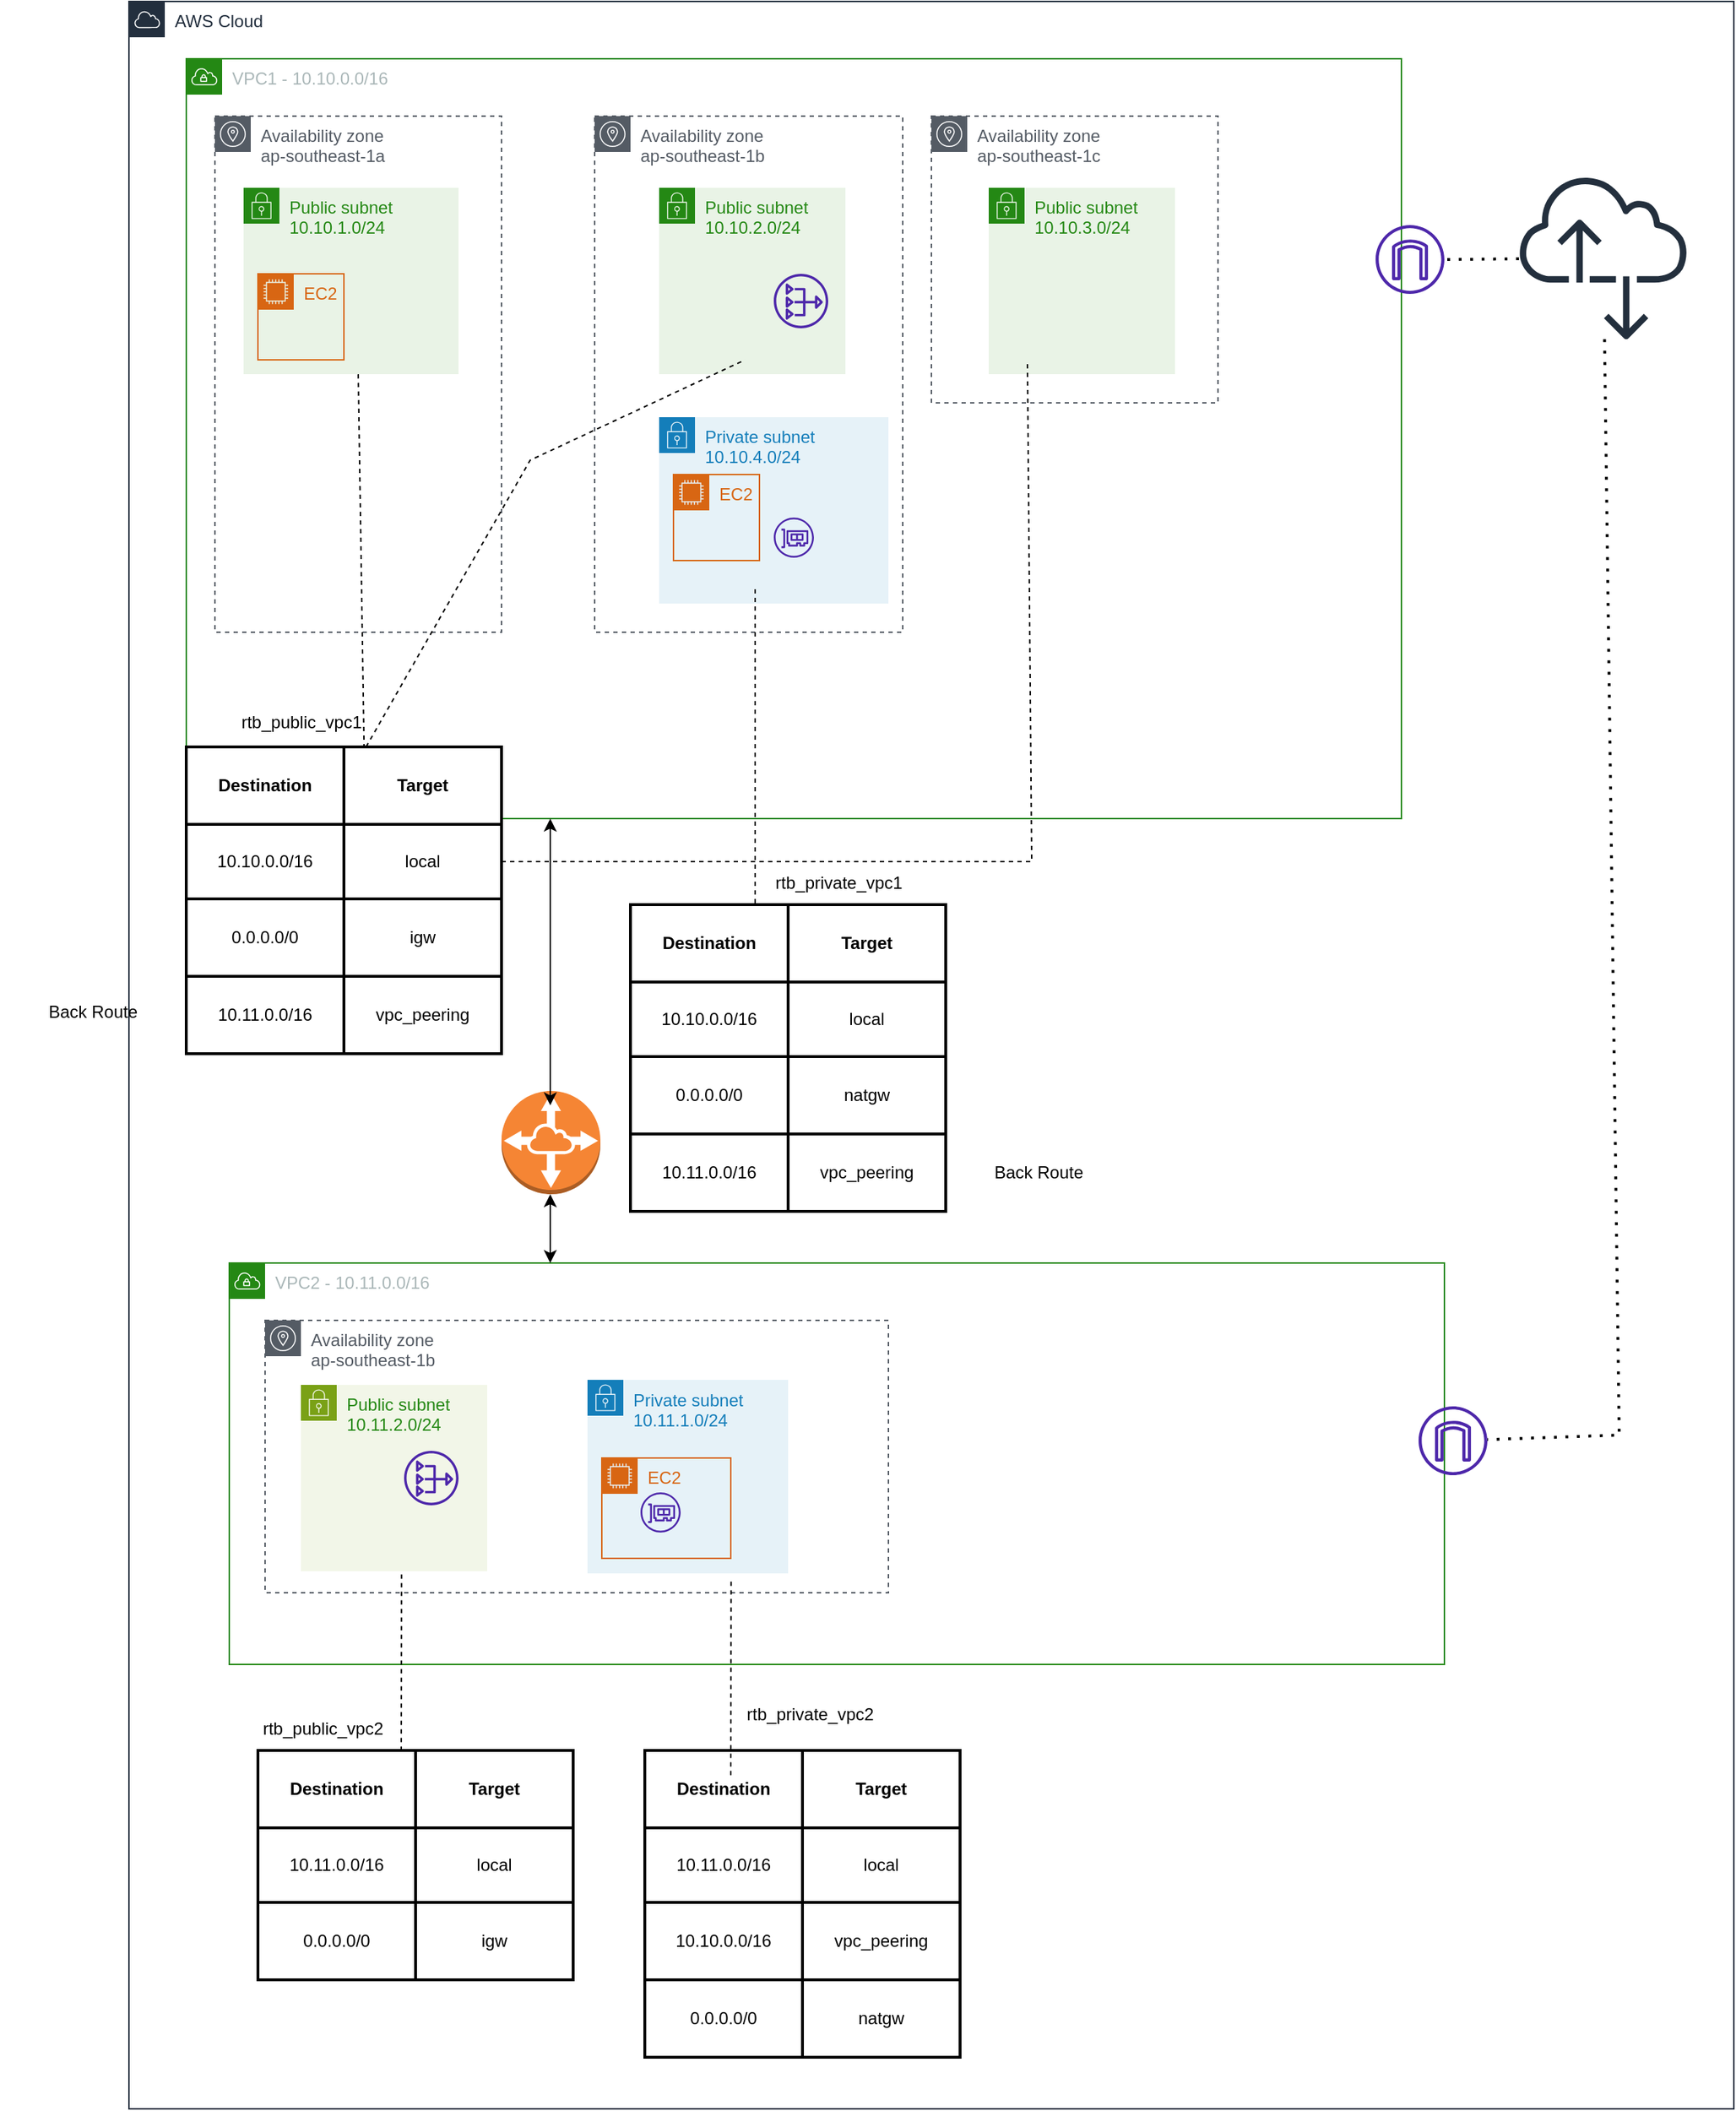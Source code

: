 <mxfile version="22.1.0" type="device">
  <diagram name="Page-1" id="bMbw8qEkQfppF0T7f18Z">
    <mxGraphModel dx="3615" dy="3675" grid="1" gridSize="10" guides="1" tooltips="1" connect="1" arrows="1" fold="1" page="1" pageScale="1" pageWidth="850" pageHeight="1100" math="0" shadow="0">
      <root>
        <mxCell id="0" />
        <mxCell id="1" parent="0" />
        <mxCell id="7KmP2yAa2ebhud8jWFEG-11" value="AWS Cloud" style="points=[[0,0],[0.25,0],[0.5,0],[0.75,0],[1,0],[1,0.25],[1,0.5],[1,0.75],[1,1],[0.75,1],[0.5,1],[0.25,1],[0,1],[0,0.75],[0,0.5],[0,0.25]];outlineConnect=0;gradientColor=none;html=1;whiteSpace=wrap;fontSize=12;fontStyle=0;container=1;pointerEvents=0;collapsible=0;recursiveResize=0;shape=mxgraph.aws4.group;grIcon=mxgraph.aws4.group_aws_cloud;strokeColor=#232F3E;fillColor=none;verticalAlign=top;align=left;spacingLeft=30;fontColor=#232F3E;dashed=0;" parent="1" vertex="1">
          <mxGeometry x="40" y="-1720" width="1120" height="1470" as="geometry" />
        </mxCell>
        <mxCell id="7KmP2yAa2ebhud8jWFEG-12" value="VPC1 - 10.10.0.0/16" style="points=[[0,0],[0.25,0],[0.5,0],[0.75,0],[1,0],[1,0.25],[1,0.5],[1,0.75],[1,1],[0.75,1],[0.5,1],[0.25,1],[0,1],[0,0.75],[0,0.5],[0,0.25]];outlineConnect=0;gradientColor=none;html=1;whiteSpace=wrap;fontSize=12;fontStyle=0;container=1;pointerEvents=0;collapsible=0;recursiveResize=0;shape=mxgraph.aws4.group;grIcon=mxgraph.aws4.group_vpc;strokeColor=#248814;fillColor=none;verticalAlign=top;align=left;spacingLeft=30;fontColor=#AAB7B8;dashed=0;" parent="7KmP2yAa2ebhud8jWFEG-11" vertex="1">
          <mxGeometry x="40" y="40" width="848" height="530" as="geometry" />
        </mxCell>
        <mxCell id="7KmP2yAa2ebhud8jWFEG-17" value="Availability zone&lt;br&gt;ap-southeast-1a" style="sketch=0;outlineConnect=0;gradientColor=none;html=1;whiteSpace=wrap;fontSize=12;fontStyle=0;shape=mxgraph.aws4.group;grIcon=mxgraph.aws4.group_availability_zone;strokeColor=#545B64;fillColor=none;verticalAlign=top;align=left;spacingLeft=30;fontColor=#545B64;dashed=1;" parent="7KmP2yAa2ebhud8jWFEG-12" vertex="1">
          <mxGeometry x="20" y="40" width="200" height="360" as="geometry" />
        </mxCell>
        <mxCell id="7KmP2yAa2ebhud8jWFEG-19" value="Availability zone&lt;br&gt;ap-southeast-1c" style="sketch=0;outlineConnect=0;gradientColor=none;html=1;whiteSpace=wrap;fontSize=12;fontStyle=0;shape=mxgraph.aws4.group;grIcon=mxgraph.aws4.group_availability_zone;strokeColor=#545B64;fillColor=none;verticalAlign=top;align=left;spacingLeft=30;fontColor=#545B64;dashed=1;" parent="7KmP2yAa2ebhud8jWFEG-12" vertex="1">
          <mxGeometry x="520" y="40" width="200" height="200" as="geometry" />
        </mxCell>
        <mxCell id="7KmP2yAa2ebhud8jWFEG-18" value="Availability zone&lt;br&gt;ap-southeast-1b" style="sketch=0;outlineConnect=0;gradientColor=none;html=1;whiteSpace=wrap;fontSize=12;fontStyle=0;shape=mxgraph.aws4.group;grIcon=mxgraph.aws4.group_availability_zone;strokeColor=#545B64;fillColor=none;verticalAlign=top;align=left;spacingLeft=30;fontColor=#545B64;dashed=1;" parent="7KmP2yAa2ebhud8jWFEG-12" vertex="1">
          <mxGeometry x="285" y="40" width="215" height="360" as="geometry" />
        </mxCell>
        <mxCell id="7KmP2yAa2ebhud8jWFEG-20" value="Public subnet&lt;br&gt;10.10.1.0/24" style="points=[[0,0],[0.25,0],[0.5,0],[0.75,0],[1,0],[1,0.25],[1,0.5],[1,0.75],[1,1],[0.75,1],[0.5,1],[0.25,1],[0,1],[0,0.75],[0,0.5],[0,0.25]];outlineConnect=0;gradientColor=none;html=1;whiteSpace=wrap;fontSize=12;fontStyle=0;container=1;pointerEvents=0;collapsible=0;recursiveResize=0;shape=mxgraph.aws4.group;grIcon=mxgraph.aws4.group_security_group;grStroke=0;strokeColor=#248814;fillColor=#E9F3E6;verticalAlign=top;align=left;spacingLeft=30;fontColor=#248814;dashed=0;" parent="7KmP2yAa2ebhud8jWFEG-12" vertex="1">
          <mxGeometry x="40" y="90" width="150" height="130" as="geometry" />
        </mxCell>
        <mxCell id="7KmP2yAa2ebhud8jWFEG-23" value="EC2" style="points=[[0,0],[0.25,0],[0.5,0],[0.75,0],[1,0],[1,0.25],[1,0.5],[1,0.75],[1,1],[0.75,1],[0.5,1],[0.25,1],[0,1],[0,0.75],[0,0.5],[0,0.25]];outlineConnect=0;gradientColor=none;html=1;whiteSpace=wrap;fontSize=12;fontStyle=0;container=1;pointerEvents=0;collapsible=0;recursiveResize=0;shape=mxgraph.aws4.group;grIcon=mxgraph.aws4.group_ec2_instance_contents;strokeColor=#D86613;fillColor=none;verticalAlign=top;align=left;spacingLeft=30;fontColor=#D86613;dashed=0;" parent="7KmP2yAa2ebhud8jWFEG-20" vertex="1">
          <mxGeometry x="10" y="60" width="60" height="60" as="geometry" />
        </mxCell>
        <mxCell id="7KmP2yAa2ebhud8jWFEG-21" value="Public subnet&lt;br&gt;10.10.2.0/24" style="points=[[0,0],[0.25,0],[0.5,0],[0.75,0],[1,0],[1,0.25],[1,0.5],[1,0.75],[1,1],[0.75,1],[0.5,1],[0.25,1],[0,1],[0,0.75],[0,0.5],[0,0.25]];outlineConnect=0;gradientColor=none;html=1;whiteSpace=wrap;fontSize=12;fontStyle=0;container=1;pointerEvents=0;collapsible=0;recursiveResize=0;shape=mxgraph.aws4.group;grIcon=mxgraph.aws4.group_security_group;grStroke=0;strokeColor=#248814;fillColor=#E9F3E6;verticalAlign=top;align=left;spacingLeft=30;fontColor=#248814;dashed=0;" parent="7KmP2yAa2ebhud8jWFEG-12" vertex="1">
          <mxGeometry x="330" y="90" width="130" height="130" as="geometry" />
        </mxCell>
        <mxCell id="7KmP2yAa2ebhud8jWFEG-80" value="" style="endArrow=none;dashed=1;html=1;rounded=0;" parent="7KmP2yAa2ebhud8jWFEG-21" source="7KmP2yAa2ebhud8jWFEG-63" edge="1">
          <mxGeometry width="50" height="50" relative="1" as="geometry">
            <mxPoint x="64" y="381" as="sourcePoint" />
            <mxPoint x="60" y="120" as="targetPoint" />
            <Array as="points">
              <mxPoint x="-90" y="190" />
            </Array>
          </mxGeometry>
        </mxCell>
        <mxCell id="7KmP2yAa2ebhud8jWFEG-22" value="Public subnet&lt;br&gt;10.10.3.0/24" style="points=[[0,0],[0.25,0],[0.5,0],[0.75,0],[1,0],[1,0.25],[1,0.5],[1,0.75],[1,1],[0.75,1],[0.5,1],[0.25,1],[0,1],[0,0.75],[0,0.5],[0,0.25]];outlineConnect=0;gradientColor=none;html=1;whiteSpace=wrap;fontSize=12;fontStyle=0;container=1;pointerEvents=0;collapsible=0;recursiveResize=0;shape=mxgraph.aws4.group;grIcon=mxgraph.aws4.group_security_group;grStroke=0;strokeColor=#248814;fillColor=#E9F3E6;verticalAlign=top;align=left;spacingLeft=30;fontColor=#248814;dashed=0;" parent="7KmP2yAa2ebhud8jWFEG-12" vertex="1">
          <mxGeometry x="560" y="90" width="130" height="130" as="geometry" />
        </mxCell>
        <mxCell id="7KmP2yAa2ebhud8jWFEG-24" value="" style="sketch=0;outlineConnect=0;fontColor=#232F3E;gradientColor=none;fillColor=#4D27AA;strokeColor=none;dashed=0;verticalLabelPosition=bottom;verticalAlign=top;align=center;html=1;fontSize=12;fontStyle=0;aspect=fixed;pointerEvents=1;shape=mxgraph.aws4.internet_gateway;" parent="7KmP2yAa2ebhud8jWFEG-12" vertex="1">
          <mxGeometry x="830" y="116" width="48" height="48" as="geometry" />
        </mxCell>
        <mxCell id="7KmP2yAa2ebhud8jWFEG-79" value="" style="endArrow=none;dashed=1;html=1;rounded=0;exitX=0.564;exitY=0.019;exitDx=0;exitDy=0;exitPerimeter=0;" parent="7KmP2yAa2ebhud8jWFEG-12" source="7KmP2yAa2ebhud8jWFEG-63" edge="1">
          <mxGeometry width="50" height="50" relative="1" as="geometry">
            <mxPoint x="70" y="270" as="sourcePoint" />
            <mxPoint x="120" y="220" as="targetPoint" />
          </mxGeometry>
        </mxCell>
        <mxCell id="7KmP2yAa2ebhud8jWFEG-82" value="" style="endArrow=none;dashed=1;html=1;rounded=0;exitX=1;exitY=0.5;exitDx=0;exitDy=0;" parent="7KmP2yAa2ebhud8jWFEG-12" source="7KmP2yAa2ebhud8jWFEG-66" edge="1">
          <mxGeometry width="50" height="50" relative="1" as="geometry">
            <mxPoint x="420" y="520" as="sourcePoint" />
            <mxPoint x="587" y="210" as="targetPoint" />
            <Array as="points">
              <mxPoint x="590" y="560" />
            </Array>
          </mxGeometry>
        </mxCell>
        <mxCell id="H4JXcXMGbpiKDnDhRID7-1" value="Private subnet&lt;br&gt;10.10.4.0/24" style="points=[[0,0],[0.25,0],[0.5,0],[0.75,0],[1,0],[1,0.25],[1,0.5],[1,0.75],[1,1],[0.75,1],[0.5,1],[0.25,1],[0,1],[0,0.75],[0,0.5],[0,0.25]];outlineConnect=0;gradientColor=none;html=1;whiteSpace=wrap;fontSize=12;fontStyle=0;container=1;pointerEvents=0;collapsible=0;recursiveResize=0;shape=mxgraph.aws4.group;grIcon=mxgraph.aws4.group_security_group;grStroke=0;strokeColor=#147EBA;fillColor=#E6F2F8;verticalAlign=top;align=left;spacingLeft=30;fontColor=#147EBA;dashed=0;" parent="7KmP2yAa2ebhud8jWFEG-12" vertex="1">
          <mxGeometry x="330" y="250" width="160" height="130" as="geometry" />
        </mxCell>
        <mxCell id="H4JXcXMGbpiKDnDhRID7-2" value="EC2" style="points=[[0,0],[0.25,0],[0.5,0],[0.75,0],[1,0],[1,0.25],[1,0.5],[1,0.75],[1,1],[0.75,1],[0.5,1],[0.25,1],[0,1],[0,0.75],[0,0.5],[0,0.25]];outlineConnect=0;gradientColor=none;html=1;whiteSpace=wrap;fontSize=12;fontStyle=0;container=1;pointerEvents=0;collapsible=0;recursiveResize=0;shape=mxgraph.aws4.group;grIcon=mxgraph.aws4.group_ec2_instance_contents;strokeColor=#D86613;fillColor=none;verticalAlign=top;align=left;spacingLeft=30;fontColor=#D86613;dashed=0;" parent="H4JXcXMGbpiKDnDhRID7-1" vertex="1">
          <mxGeometry x="10" y="40" width="60" height="60" as="geometry" />
        </mxCell>
        <mxCell id="H4JXcXMGbpiKDnDhRID7-14" value="" style="endArrow=none;dashed=1;html=1;rounded=0;exitX=0.564;exitY=0.019;exitDx=0;exitDy=0;exitPerimeter=0;" parent="7KmP2yAa2ebhud8jWFEG-12" edge="1">
          <mxGeometry width="50" height="50" relative="1" as="geometry">
            <mxPoint x="397" y="601" as="sourcePoint" />
            <mxPoint x="397" y="370" as="targetPoint" />
          </mxGeometry>
        </mxCell>
        <mxCell id="H4JXcXMGbpiKDnDhRID7-15" value="" style="sketch=0;outlineConnect=0;fontColor=#232F3E;gradientColor=none;fillColor=#4D27AA;strokeColor=none;dashed=0;verticalLabelPosition=bottom;verticalAlign=top;align=center;html=1;fontSize=12;fontStyle=0;aspect=fixed;pointerEvents=1;shape=mxgraph.aws4.nat_gateway;" parent="7KmP2yAa2ebhud8jWFEG-12" vertex="1">
          <mxGeometry x="410" y="150" width="38" height="38" as="geometry" />
        </mxCell>
        <mxCell id="H4JXcXMGbpiKDnDhRID7-16" value="" style="sketch=0;outlineConnect=0;fontColor=#232F3E;gradientColor=none;fillColor=#4D27AA;strokeColor=none;dashed=0;verticalLabelPosition=bottom;verticalAlign=top;align=center;html=1;fontSize=12;fontStyle=0;aspect=fixed;pointerEvents=1;shape=mxgraph.aws4.elastic_network_interface;" parent="7KmP2yAa2ebhud8jWFEG-12" vertex="1">
          <mxGeometry x="410" y="320" width="28" height="28" as="geometry" />
        </mxCell>
        <mxCell id="7KmP2yAa2ebhud8jWFEG-62" value="" style="shape=table;html=1;whiteSpace=wrap;startSize=0;container=1;collapsible=0;childLayout=tableLayout;strokeWidth=2;" parent="7KmP2yAa2ebhud8jWFEG-11" vertex="1">
          <mxGeometry x="40" y="520" width="220" height="214" as="geometry" />
        </mxCell>
        <mxCell id="7KmP2yAa2ebhud8jWFEG-63" value="" style="shape=tableRow;horizontal=0;startSize=0;swimlaneHead=0;swimlaneBody=0;top=0;left=0;bottom=0;right=0;collapsible=0;dropTarget=0;fillColor=none;points=[[0,0.5],[1,0.5]];portConstraint=eastwest;" parent="7KmP2yAa2ebhud8jWFEG-62" vertex="1">
          <mxGeometry width="220" height="54" as="geometry" />
        </mxCell>
        <mxCell id="7KmP2yAa2ebhud8jWFEG-64" value="Destination" style="shape=partialRectangle;html=1;whiteSpace=wrap;connectable=0;fillColor=none;top=0;left=0;bottom=0;right=0;overflow=hidden;fontStyle=1" parent="7KmP2yAa2ebhud8jWFEG-63" vertex="1">
          <mxGeometry width="110" height="54" as="geometry">
            <mxRectangle width="110" height="54" as="alternateBounds" />
          </mxGeometry>
        </mxCell>
        <mxCell id="7KmP2yAa2ebhud8jWFEG-65" value="Target" style="shape=partialRectangle;html=1;whiteSpace=wrap;connectable=0;fillColor=none;top=0;left=0;bottom=0;right=0;overflow=hidden;fontStyle=1" parent="7KmP2yAa2ebhud8jWFEG-63" vertex="1">
          <mxGeometry x="110" width="110" height="54" as="geometry">
            <mxRectangle width="110" height="54" as="alternateBounds" />
          </mxGeometry>
        </mxCell>
        <mxCell id="7KmP2yAa2ebhud8jWFEG-66" value="" style="shape=tableRow;horizontal=0;startSize=0;swimlaneHead=0;swimlaneBody=0;top=0;left=0;bottom=0;right=0;collapsible=0;dropTarget=0;fillColor=none;points=[[0,0.5],[1,0.5]];portConstraint=eastwest;" parent="7KmP2yAa2ebhud8jWFEG-62" vertex="1">
          <mxGeometry y="54" width="220" height="52" as="geometry" />
        </mxCell>
        <mxCell id="7KmP2yAa2ebhud8jWFEG-67" value="10.10.0.0/16" style="shape=partialRectangle;html=1;whiteSpace=wrap;connectable=0;fillColor=none;top=0;left=0;bottom=0;right=0;overflow=hidden;" parent="7KmP2yAa2ebhud8jWFEG-66" vertex="1">
          <mxGeometry width="110" height="52" as="geometry">
            <mxRectangle width="110" height="52" as="alternateBounds" />
          </mxGeometry>
        </mxCell>
        <mxCell id="7KmP2yAa2ebhud8jWFEG-68" value="local" style="shape=partialRectangle;html=1;whiteSpace=wrap;connectable=0;fillColor=none;top=0;left=0;bottom=0;right=0;overflow=hidden;" parent="7KmP2yAa2ebhud8jWFEG-66" vertex="1">
          <mxGeometry x="110" width="110" height="52" as="geometry">
            <mxRectangle width="110" height="52" as="alternateBounds" />
          </mxGeometry>
        </mxCell>
        <mxCell id="7KmP2yAa2ebhud8jWFEG-69" value="" style="shape=tableRow;horizontal=0;startSize=0;swimlaneHead=0;swimlaneBody=0;top=0;left=0;bottom=0;right=0;collapsible=0;dropTarget=0;fillColor=none;points=[[0,0.5],[1,0.5]];portConstraint=eastwest;" parent="7KmP2yAa2ebhud8jWFEG-62" vertex="1">
          <mxGeometry y="106" width="220" height="54" as="geometry" />
        </mxCell>
        <mxCell id="7KmP2yAa2ebhud8jWFEG-70" value="0.0.0.0/0" style="shape=partialRectangle;html=1;whiteSpace=wrap;connectable=0;fillColor=none;top=0;left=0;bottom=0;right=0;overflow=hidden;" parent="7KmP2yAa2ebhud8jWFEG-69" vertex="1">
          <mxGeometry width="110" height="54" as="geometry">
            <mxRectangle width="110" height="54" as="alternateBounds" />
          </mxGeometry>
        </mxCell>
        <mxCell id="7KmP2yAa2ebhud8jWFEG-71" value="igw" style="shape=partialRectangle;html=1;whiteSpace=wrap;connectable=0;fillColor=none;top=0;left=0;bottom=0;right=0;overflow=hidden;" parent="7KmP2yAa2ebhud8jWFEG-69" vertex="1">
          <mxGeometry x="110" width="110" height="54" as="geometry">
            <mxRectangle width="110" height="54" as="alternateBounds" />
          </mxGeometry>
        </mxCell>
        <mxCell id="LtCZgvEexDDgWIcDsuPX-35" style="shape=tableRow;horizontal=0;startSize=0;swimlaneHead=0;swimlaneBody=0;top=0;left=0;bottom=0;right=0;collapsible=0;dropTarget=0;fillColor=none;points=[[0,0.5],[1,0.5]];portConstraint=eastwest;" vertex="1" parent="7KmP2yAa2ebhud8jWFEG-62">
          <mxGeometry y="160" width="220" height="54" as="geometry" />
        </mxCell>
        <mxCell id="LtCZgvEexDDgWIcDsuPX-36" value="10.11.0.0/16" style="shape=partialRectangle;html=1;whiteSpace=wrap;connectable=0;fillColor=none;top=0;left=0;bottom=0;right=0;overflow=hidden;" vertex="1" parent="LtCZgvEexDDgWIcDsuPX-35">
          <mxGeometry width="110" height="54" as="geometry">
            <mxRectangle width="110" height="54" as="alternateBounds" />
          </mxGeometry>
        </mxCell>
        <mxCell id="LtCZgvEexDDgWIcDsuPX-37" value="vpc_peering" style="shape=partialRectangle;html=1;whiteSpace=wrap;connectable=0;fillColor=none;top=0;left=0;bottom=0;right=0;overflow=hidden;" vertex="1" parent="LtCZgvEexDDgWIcDsuPX-35">
          <mxGeometry x="110" width="110" height="54" as="geometry">
            <mxRectangle width="110" height="54" as="alternateBounds" />
          </mxGeometry>
        </mxCell>
        <mxCell id="H4JXcXMGbpiKDnDhRID7-18" value="" style="endArrow=none;dashed=1;html=1;dashPattern=1 3;strokeWidth=2;rounded=0;" parent="7KmP2yAa2ebhud8jWFEG-11" target="H4JXcXMGbpiKDnDhRID7-17" edge="1">
          <mxGeometry width="50" height="50" relative="1" as="geometry">
            <mxPoint x="920" y="180" as="sourcePoint" />
            <mxPoint x="970" y="130" as="targetPoint" />
          </mxGeometry>
        </mxCell>
        <mxCell id="H4JXcXMGbpiKDnDhRID7-36" value="VPC2 - 10.11.0.0/16" style="points=[[0,0],[0.25,0],[0.5,0],[0.75,0],[1,0],[1,0.25],[1,0.5],[1,0.75],[1,1],[0.75,1],[0.5,1],[0.25,1],[0,1],[0,0.75],[0,0.5],[0,0.25]];outlineConnect=0;gradientColor=none;html=1;whiteSpace=wrap;fontSize=12;fontStyle=0;container=1;pointerEvents=0;collapsible=0;recursiveResize=0;shape=mxgraph.aws4.group;grIcon=mxgraph.aws4.group_vpc;strokeColor=#248814;fillColor=none;verticalAlign=top;align=left;spacingLeft=30;fontColor=#AAB7B8;dashed=0;" parent="7KmP2yAa2ebhud8jWFEG-11" vertex="1">
          <mxGeometry x="70" y="880" width="848" height="280" as="geometry" />
        </mxCell>
        <mxCell id="H4JXcXMGbpiKDnDhRID7-37" value="Availability zone&lt;br style=&quot;border-color: var(--border-color);&quot;&gt;ap-southeast-1b" style="sketch=0;outlineConnect=0;gradientColor=none;html=1;whiteSpace=wrap;fontSize=12;fontStyle=0;shape=mxgraph.aws4.group;grIcon=mxgraph.aws4.group_availability_zone;strokeColor=#545B64;fillColor=none;verticalAlign=top;align=left;spacingLeft=30;fontColor=#545B64;dashed=1;" parent="H4JXcXMGbpiKDnDhRID7-36" vertex="1">
          <mxGeometry x="25" y="40" width="435" height="190" as="geometry" />
        </mxCell>
        <mxCell id="H4JXcXMGbpiKDnDhRID7-38" value="Private subnet&lt;br&gt;10.11.1.0/24" style="points=[[0,0],[0.25,0],[0.5,0],[0.75,0],[1,0],[1,0.25],[1,0.5],[1,0.75],[1,1],[0.75,1],[0.5,1],[0.25,1],[0,1],[0,0.75],[0,0.5],[0,0.25]];outlineConnect=0;gradientColor=none;html=1;whiteSpace=wrap;fontSize=12;fontStyle=0;container=1;pointerEvents=0;collapsible=0;recursiveResize=0;shape=mxgraph.aws4.group;grIcon=mxgraph.aws4.group_security_group;grStroke=0;strokeColor=#147EBA;fillColor=#E6F2F8;verticalAlign=top;align=left;spacingLeft=30;fontColor=#147EBA;dashed=0;" parent="H4JXcXMGbpiKDnDhRID7-36" vertex="1">
          <mxGeometry x="250" y="81.5" width="140" height="135" as="geometry" />
        </mxCell>
        <mxCell id="H4JXcXMGbpiKDnDhRID7-39" value="EC2" style="points=[[0,0],[0.25,0],[0.5,0],[0.75,0],[1,0],[1,0.25],[1,0.5],[1,0.75],[1,1],[0.75,1],[0.5,1],[0.25,1],[0,1],[0,0.75],[0,0.5],[0,0.25]];outlineConnect=0;gradientColor=none;html=1;whiteSpace=wrap;fontSize=12;fontStyle=0;container=1;pointerEvents=0;collapsible=0;recursiveResize=0;shape=mxgraph.aws4.group;grIcon=mxgraph.aws4.group_ec2_instance_contents;strokeColor=#D86613;fillColor=none;verticalAlign=top;align=left;spacingLeft=30;fontColor=#D86613;dashed=0;" parent="H4JXcXMGbpiKDnDhRID7-38" vertex="1">
          <mxGeometry x="10" y="54.5" width="90" height="70" as="geometry" />
        </mxCell>
        <mxCell id="LtCZgvEexDDgWIcDsuPX-34" value="" style="endArrow=none;dashed=1;html=1;rounded=0;exitX=0.408;exitY=-0.051;exitDx=0;exitDy=0;exitPerimeter=0;" edge="1" parent="H4JXcXMGbpiKDnDhRID7-36">
          <mxGeometry width="50" height="50" relative="1" as="geometry">
            <mxPoint x="120.0" y="352.246" as="sourcePoint" />
            <mxPoint x="120.24" y="215" as="targetPoint" />
          </mxGeometry>
        </mxCell>
        <mxCell id="LtCZgvEexDDgWIcDsuPX-43" value="Public subnet&lt;br&gt;10.11.2.0/24" style="points=[[0,0],[0.25,0],[0.5,0],[0.75,0],[1,0],[1,0.25],[1,0.5],[1,0.75],[1,1],[0.75,1],[0.5,1],[0.25,1],[0,1],[0,0.75],[0,0.5],[0,0.25]];outlineConnect=0;gradientColor=none;html=1;whiteSpace=wrap;fontSize=12;fontStyle=0;container=1;pointerEvents=0;collapsible=0;recursiveResize=0;shape=mxgraph.aws4.group;grIcon=mxgraph.aws4.group_security_group;grStroke=0;strokeColor=#7AA116;fillColor=#F2F6E8;verticalAlign=top;align=left;spacingLeft=30;fontColor=#248814;dashed=0;" vertex="1" parent="H4JXcXMGbpiKDnDhRID7-36">
          <mxGeometry x="50" y="85" width="130" height="130" as="geometry" />
        </mxCell>
        <mxCell id="LtCZgvEexDDgWIcDsuPX-45" value="" style="sketch=0;outlineConnect=0;fontColor=#232F3E;gradientColor=none;fillColor=#4D27AA;strokeColor=none;dashed=0;verticalLabelPosition=bottom;verticalAlign=top;align=center;html=1;fontSize=12;fontStyle=0;aspect=fixed;pointerEvents=1;shape=mxgraph.aws4.nat_gateway;" vertex="1" parent="LtCZgvEexDDgWIcDsuPX-43">
          <mxGeometry x="72" y="46" width="38" height="38" as="geometry" />
        </mxCell>
        <mxCell id="LtCZgvEexDDgWIcDsuPX-44" value="" style="sketch=0;outlineConnect=0;fontColor=#232F3E;gradientColor=none;fillColor=#4D27AA;strokeColor=none;dashed=0;verticalLabelPosition=bottom;verticalAlign=top;align=center;html=1;fontSize=12;fontStyle=0;aspect=fixed;pointerEvents=1;shape=mxgraph.aws4.elastic_network_interface;" vertex="1" parent="H4JXcXMGbpiKDnDhRID7-36">
          <mxGeometry x="287" y="160" width="28" height="28" as="geometry" />
        </mxCell>
        <mxCell id="LtCZgvEexDDgWIcDsuPX-65" value="" style="sketch=0;outlineConnect=0;fontColor=#232F3E;gradientColor=none;fillColor=#4D27AA;strokeColor=none;dashed=0;verticalLabelPosition=bottom;verticalAlign=top;align=center;html=1;fontSize=12;fontStyle=0;aspect=fixed;pointerEvents=1;shape=mxgraph.aws4.internet_gateway;" vertex="1" parent="H4JXcXMGbpiKDnDhRID7-36">
          <mxGeometry x="830" y="100" width="48" height="48" as="geometry" />
        </mxCell>
        <mxCell id="LtCZgvEexDDgWIcDsuPX-1" value="" style="outlineConnect=0;dashed=0;verticalLabelPosition=bottom;verticalAlign=top;align=center;html=1;shape=mxgraph.aws3.vpc_peering;fillColor=#F58534;gradientColor=none;" vertex="1" parent="7KmP2yAa2ebhud8jWFEG-11">
          <mxGeometry x="260" y="760" width="69" height="72" as="geometry" />
        </mxCell>
        <mxCell id="LtCZgvEexDDgWIcDsuPX-4" value="" style="endArrow=classic;startArrow=classic;html=1;rounded=0;exitX=0.58;exitY=0.139;exitDx=0;exitDy=0;exitPerimeter=0;" edge="1" parent="7KmP2yAa2ebhud8jWFEG-11">
          <mxGeometry width="50" height="50" relative="1" as="geometry">
            <mxPoint x="294.02" y="770.008" as="sourcePoint" />
            <mxPoint x="294" y="570" as="targetPoint" />
          </mxGeometry>
        </mxCell>
        <mxCell id="LtCZgvEexDDgWIcDsuPX-7" value="rtb_private_vpc1" style="text;html=1;align=center;verticalAlign=middle;resizable=0;points=[];autosize=1;strokeColor=none;fillColor=none;" vertex="1" parent="7KmP2yAa2ebhud8jWFEG-11">
          <mxGeometry x="440" y="600" width="110" height="30" as="geometry" />
        </mxCell>
        <mxCell id="LtCZgvEexDDgWIcDsuPX-18" value="rtb_private_vpc2" style="text;html=1;align=center;verticalAlign=middle;resizable=0;points=[];autosize=1;strokeColor=none;fillColor=none;" vertex="1" parent="7KmP2yAa2ebhud8jWFEG-11">
          <mxGeometry x="420" y="1180" width="110" height="30" as="geometry" />
        </mxCell>
        <mxCell id="H4JXcXMGbpiKDnDhRID7-17" value="" style="sketch=0;outlineConnect=0;fontColor=#232F3E;gradientColor=none;fillColor=#232F3D;strokeColor=none;dashed=0;verticalLabelPosition=bottom;verticalAlign=top;align=center;html=1;fontSize=12;fontStyle=0;aspect=fixed;pointerEvents=1;shape=mxgraph.aws4.internet_alt2;" parent="7KmP2yAa2ebhud8jWFEG-11" vertex="1">
          <mxGeometry x="970" y="120" width="118" height="118" as="geometry" />
        </mxCell>
        <mxCell id="LtCZgvEexDDgWIcDsuPX-41" value="Back Route" style="text;html=1;strokeColor=none;fillColor=none;align=center;verticalAlign=middle;whiteSpace=wrap;rounded=0;" vertex="1" parent="7KmP2yAa2ebhud8jWFEG-11">
          <mxGeometry x="570" y="802" width="130" height="30" as="geometry" />
        </mxCell>
        <mxCell id="LtCZgvEexDDgWIcDsuPX-49" value="" style="shape=table;html=1;whiteSpace=wrap;startSize=0;container=1;collapsible=0;childLayout=tableLayout;strokeWidth=2;" vertex="1" parent="7KmP2yAa2ebhud8jWFEG-11">
          <mxGeometry x="90" y="1220" width="220" height="160" as="geometry" />
        </mxCell>
        <mxCell id="LtCZgvEexDDgWIcDsuPX-50" value="" style="shape=tableRow;horizontal=0;startSize=0;swimlaneHead=0;swimlaneBody=0;top=0;left=0;bottom=0;right=0;collapsible=0;dropTarget=0;fillColor=none;points=[[0,0.5],[1,0.5]];portConstraint=eastwest;" vertex="1" parent="LtCZgvEexDDgWIcDsuPX-49">
          <mxGeometry width="220" height="54" as="geometry" />
        </mxCell>
        <mxCell id="LtCZgvEexDDgWIcDsuPX-51" value="Destination" style="shape=partialRectangle;html=1;whiteSpace=wrap;connectable=0;fillColor=none;top=0;left=0;bottom=0;right=0;overflow=hidden;fontStyle=1" vertex="1" parent="LtCZgvEexDDgWIcDsuPX-50">
          <mxGeometry width="110" height="54" as="geometry">
            <mxRectangle width="110" height="54" as="alternateBounds" />
          </mxGeometry>
        </mxCell>
        <mxCell id="LtCZgvEexDDgWIcDsuPX-52" value="Target" style="shape=partialRectangle;html=1;whiteSpace=wrap;connectable=0;fillColor=none;top=0;left=0;bottom=0;right=0;overflow=hidden;fontStyle=1" vertex="1" parent="LtCZgvEexDDgWIcDsuPX-50">
          <mxGeometry x="110" width="110" height="54" as="geometry">
            <mxRectangle width="110" height="54" as="alternateBounds" />
          </mxGeometry>
        </mxCell>
        <mxCell id="LtCZgvEexDDgWIcDsuPX-53" value="" style="shape=tableRow;horizontal=0;startSize=0;swimlaneHead=0;swimlaneBody=0;top=0;left=0;bottom=0;right=0;collapsible=0;dropTarget=0;fillColor=none;points=[[0,0.5],[1,0.5]];portConstraint=eastwest;" vertex="1" parent="LtCZgvEexDDgWIcDsuPX-49">
          <mxGeometry y="54" width="220" height="52" as="geometry" />
        </mxCell>
        <mxCell id="LtCZgvEexDDgWIcDsuPX-54" value="10.11.0.0/16" style="shape=partialRectangle;html=1;whiteSpace=wrap;connectable=0;fillColor=none;top=0;left=0;bottom=0;right=0;overflow=hidden;" vertex="1" parent="LtCZgvEexDDgWIcDsuPX-53">
          <mxGeometry width="110" height="52" as="geometry">
            <mxRectangle width="110" height="52" as="alternateBounds" />
          </mxGeometry>
        </mxCell>
        <mxCell id="LtCZgvEexDDgWIcDsuPX-55" value="local" style="shape=partialRectangle;html=1;whiteSpace=wrap;connectable=0;fillColor=none;top=0;left=0;bottom=0;right=0;overflow=hidden;" vertex="1" parent="LtCZgvEexDDgWIcDsuPX-53">
          <mxGeometry x="110" width="110" height="52" as="geometry">
            <mxRectangle width="110" height="52" as="alternateBounds" />
          </mxGeometry>
        </mxCell>
        <mxCell id="LtCZgvEexDDgWIcDsuPX-56" value="" style="shape=tableRow;horizontal=0;startSize=0;swimlaneHead=0;swimlaneBody=0;top=0;left=0;bottom=0;right=0;collapsible=0;dropTarget=0;fillColor=none;points=[[0,0.5],[1,0.5]];portConstraint=eastwest;" vertex="1" parent="LtCZgvEexDDgWIcDsuPX-49">
          <mxGeometry y="106" width="220" height="54" as="geometry" />
        </mxCell>
        <mxCell id="LtCZgvEexDDgWIcDsuPX-57" value="0.0.0.0/0" style="shape=partialRectangle;html=1;whiteSpace=wrap;connectable=0;fillColor=none;top=0;left=0;bottom=0;right=0;overflow=hidden;" vertex="1" parent="LtCZgvEexDDgWIcDsuPX-56">
          <mxGeometry width="110" height="54" as="geometry">
            <mxRectangle width="110" height="54" as="alternateBounds" />
          </mxGeometry>
        </mxCell>
        <mxCell id="LtCZgvEexDDgWIcDsuPX-58" value="igw" style="shape=partialRectangle;html=1;whiteSpace=wrap;connectable=0;fillColor=none;top=0;left=0;bottom=0;right=0;overflow=hidden;" vertex="1" parent="LtCZgvEexDDgWIcDsuPX-56">
          <mxGeometry x="110" width="110" height="54" as="geometry">
            <mxRectangle width="110" height="54" as="alternateBounds" />
          </mxGeometry>
        </mxCell>
        <mxCell id="LtCZgvEexDDgWIcDsuPX-64" value="rtb_public_vpc2" style="text;html=1;align=center;verticalAlign=middle;resizable=0;points=[];autosize=1;strokeColor=none;fillColor=none;" vertex="1" parent="7KmP2yAa2ebhud8jWFEG-11">
          <mxGeometry x="80" y="1190" width="110" height="30" as="geometry" />
        </mxCell>
        <mxCell id="LtCZgvEexDDgWIcDsuPX-5" value="" style="endArrow=classic;startArrow=classic;html=1;rounded=0;" edge="1" parent="7KmP2yAa2ebhud8jWFEG-11">
          <mxGeometry width="50" height="50" relative="1" as="geometry">
            <mxPoint x="294" y="880" as="sourcePoint" />
            <mxPoint x="294" y="832" as="targetPoint" />
          </mxGeometry>
        </mxCell>
        <mxCell id="LtCZgvEexDDgWIcDsuPX-66" value="" style="endArrow=none;dashed=1;html=1;dashPattern=1 3;strokeWidth=2;rounded=0;" edge="1" parent="7KmP2yAa2ebhud8jWFEG-11" source="H4JXcXMGbpiKDnDhRID7-17" target="LtCZgvEexDDgWIcDsuPX-65">
          <mxGeometry width="50" height="50" relative="1" as="geometry">
            <mxPoint x="1088" y="629.999" as="sourcePoint" />
            <mxPoint x="951.276" y="799.374" as="targetPoint" />
            <Array as="points">
              <mxPoint x="1040" y="1000" />
            </Array>
          </mxGeometry>
        </mxCell>
        <mxCell id="H4JXcXMGbpiKDnDhRID7-3" value="" style="shape=table;html=1;whiteSpace=wrap;startSize=0;container=1;collapsible=0;childLayout=tableLayout;strokeWidth=2;" parent="1" vertex="1">
          <mxGeometry x="390" y="-1090" width="220" height="214" as="geometry" />
        </mxCell>
        <mxCell id="H4JXcXMGbpiKDnDhRID7-4" value="" style="shape=tableRow;horizontal=0;startSize=0;swimlaneHead=0;swimlaneBody=0;top=0;left=0;bottom=0;right=0;collapsible=0;dropTarget=0;fillColor=none;points=[[0,0.5],[1,0.5]];portConstraint=eastwest;" parent="H4JXcXMGbpiKDnDhRID7-3" vertex="1">
          <mxGeometry width="220" height="54" as="geometry" />
        </mxCell>
        <mxCell id="H4JXcXMGbpiKDnDhRID7-5" value="Destination" style="shape=partialRectangle;html=1;whiteSpace=wrap;connectable=0;fillColor=none;top=0;left=0;bottom=0;right=0;overflow=hidden;fontStyle=1" parent="H4JXcXMGbpiKDnDhRID7-4" vertex="1">
          <mxGeometry width="110" height="54" as="geometry">
            <mxRectangle width="110" height="54" as="alternateBounds" />
          </mxGeometry>
        </mxCell>
        <mxCell id="H4JXcXMGbpiKDnDhRID7-6" value="Target" style="shape=partialRectangle;html=1;whiteSpace=wrap;connectable=0;fillColor=none;top=0;left=0;bottom=0;right=0;overflow=hidden;fontStyle=1" parent="H4JXcXMGbpiKDnDhRID7-4" vertex="1">
          <mxGeometry x="110" width="110" height="54" as="geometry">
            <mxRectangle width="110" height="54" as="alternateBounds" />
          </mxGeometry>
        </mxCell>
        <mxCell id="H4JXcXMGbpiKDnDhRID7-7" value="" style="shape=tableRow;horizontal=0;startSize=0;swimlaneHead=0;swimlaneBody=0;top=0;left=0;bottom=0;right=0;collapsible=0;dropTarget=0;fillColor=none;points=[[0,0.5],[1,0.5]];portConstraint=eastwest;" parent="H4JXcXMGbpiKDnDhRID7-3" vertex="1">
          <mxGeometry y="54" width="220" height="52" as="geometry" />
        </mxCell>
        <mxCell id="H4JXcXMGbpiKDnDhRID7-8" value="10.10.0.0/16" style="shape=partialRectangle;html=1;whiteSpace=wrap;connectable=0;fillColor=none;top=0;left=0;bottom=0;right=0;overflow=hidden;" parent="H4JXcXMGbpiKDnDhRID7-7" vertex="1">
          <mxGeometry width="110" height="52" as="geometry">
            <mxRectangle width="110" height="52" as="alternateBounds" />
          </mxGeometry>
        </mxCell>
        <mxCell id="H4JXcXMGbpiKDnDhRID7-9" value="local" style="shape=partialRectangle;html=1;whiteSpace=wrap;connectable=0;fillColor=none;top=0;left=0;bottom=0;right=0;overflow=hidden;" parent="H4JXcXMGbpiKDnDhRID7-7" vertex="1">
          <mxGeometry x="110" width="110" height="52" as="geometry">
            <mxRectangle width="110" height="52" as="alternateBounds" />
          </mxGeometry>
        </mxCell>
        <mxCell id="H4JXcXMGbpiKDnDhRID7-10" value="" style="shape=tableRow;horizontal=0;startSize=0;swimlaneHead=0;swimlaneBody=0;top=0;left=0;bottom=0;right=0;collapsible=0;dropTarget=0;fillColor=none;points=[[0,0.5],[1,0.5]];portConstraint=eastwest;" parent="H4JXcXMGbpiKDnDhRID7-3" vertex="1">
          <mxGeometry y="106" width="220" height="54" as="geometry" />
        </mxCell>
        <mxCell id="H4JXcXMGbpiKDnDhRID7-11" value="0.0.0.0/0" style="shape=partialRectangle;html=1;whiteSpace=wrap;connectable=0;fillColor=none;top=0;left=0;bottom=0;right=0;overflow=hidden;" parent="H4JXcXMGbpiKDnDhRID7-10" vertex="1">
          <mxGeometry width="110" height="54" as="geometry">
            <mxRectangle width="110" height="54" as="alternateBounds" />
          </mxGeometry>
        </mxCell>
        <mxCell id="H4JXcXMGbpiKDnDhRID7-12" value="natgw" style="shape=partialRectangle;html=1;whiteSpace=wrap;connectable=0;fillColor=none;top=0;left=0;bottom=0;right=0;overflow=hidden;" parent="H4JXcXMGbpiKDnDhRID7-10" vertex="1">
          <mxGeometry x="110" width="110" height="54" as="geometry">
            <mxRectangle width="110" height="54" as="alternateBounds" />
          </mxGeometry>
        </mxCell>
        <mxCell id="LtCZgvEexDDgWIcDsuPX-31" style="shape=tableRow;horizontal=0;startSize=0;swimlaneHead=0;swimlaneBody=0;top=0;left=0;bottom=0;right=0;collapsible=0;dropTarget=0;fillColor=none;points=[[0,0.5],[1,0.5]];portConstraint=eastwest;" vertex="1" parent="H4JXcXMGbpiKDnDhRID7-3">
          <mxGeometry y="160" width="220" height="54" as="geometry" />
        </mxCell>
        <mxCell id="LtCZgvEexDDgWIcDsuPX-32" value="10.11.0.0/16" style="shape=partialRectangle;html=1;whiteSpace=wrap;connectable=0;fillColor=none;top=0;left=0;bottom=0;right=0;overflow=hidden;" vertex="1" parent="LtCZgvEexDDgWIcDsuPX-31">
          <mxGeometry width="110" height="54" as="geometry">
            <mxRectangle width="110" height="54" as="alternateBounds" />
          </mxGeometry>
        </mxCell>
        <mxCell id="LtCZgvEexDDgWIcDsuPX-33" value="vpc_peering" style="shape=partialRectangle;html=1;whiteSpace=wrap;connectable=0;fillColor=none;top=0;left=0;bottom=0;right=0;overflow=hidden;" vertex="1" parent="LtCZgvEexDDgWIcDsuPX-31">
          <mxGeometry x="110" width="110" height="54" as="geometry">
            <mxRectangle width="110" height="54" as="alternateBounds" />
          </mxGeometry>
        </mxCell>
        <mxCell id="LtCZgvEexDDgWIcDsuPX-6" value="rtb_public_vpc1" style="text;html=1;align=center;verticalAlign=middle;resizable=0;points=[];autosize=1;strokeColor=none;fillColor=none;" vertex="1" parent="1">
          <mxGeometry x="105" y="-1232" width="110" height="30" as="geometry" />
        </mxCell>
        <mxCell id="LtCZgvEexDDgWIcDsuPX-8" value="" style="shape=table;html=1;whiteSpace=wrap;startSize=0;container=1;collapsible=0;childLayout=tableLayout;strokeWidth=2;" vertex="1" parent="1">
          <mxGeometry x="400" y="-500" width="220" height="214" as="geometry" />
        </mxCell>
        <mxCell id="LtCZgvEexDDgWIcDsuPX-9" value="" style="shape=tableRow;horizontal=0;startSize=0;swimlaneHead=0;swimlaneBody=0;top=0;left=0;bottom=0;right=0;collapsible=0;dropTarget=0;fillColor=none;points=[[0,0.5],[1,0.5]];portConstraint=eastwest;" vertex="1" parent="LtCZgvEexDDgWIcDsuPX-8">
          <mxGeometry width="220" height="54" as="geometry" />
        </mxCell>
        <mxCell id="LtCZgvEexDDgWIcDsuPX-10" value="Destination" style="shape=partialRectangle;html=1;whiteSpace=wrap;connectable=0;fillColor=none;top=0;left=0;bottom=0;right=0;overflow=hidden;fontStyle=1" vertex="1" parent="LtCZgvEexDDgWIcDsuPX-9">
          <mxGeometry width="110" height="54" as="geometry">
            <mxRectangle width="110" height="54" as="alternateBounds" />
          </mxGeometry>
        </mxCell>
        <mxCell id="LtCZgvEexDDgWIcDsuPX-11" value="Target" style="shape=partialRectangle;html=1;whiteSpace=wrap;connectable=0;fillColor=none;top=0;left=0;bottom=0;right=0;overflow=hidden;fontStyle=1" vertex="1" parent="LtCZgvEexDDgWIcDsuPX-9">
          <mxGeometry x="110" width="110" height="54" as="geometry">
            <mxRectangle width="110" height="54" as="alternateBounds" />
          </mxGeometry>
        </mxCell>
        <mxCell id="LtCZgvEexDDgWIcDsuPX-12" value="" style="shape=tableRow;horizontal=0;startSize=0;swimlaneHead=0;swimlaneBody=0;top=0;left=0;bottom=0;right=0;collapsible=0;dropTarget=0;fillColor=none;points=[[0,0.5],[1,0.5]];portConstraint=eastwest;" vertex="1" parent="LtCZgvEexDDgWIcDsuPX-8">
          <mxGeometry y="54" width="220" height="52" as="geometry" />
        </mxCell>
        <mxCell id="LtCZgvEexDDgWIcDsuPX-13" value="10.11.0.0/16" style="shape=partialRectangle;html=1;whiteSpace=wrap;connectable=0;fillColor=none;top=0;left=0;bottom=0;right=0;overflow=hidden;" vertex="1" parent="LtCZgvEexDDgWIcDsuPX-12">
          <mxGeometry width="110" height="52" as="geometry">
            <mxRectangle width="110" height="52" as="alternateBounds" />
          </mxGeometry>
        </mxCell>
        <mxCell id="LtCZgvEexDDgWIcDsuPX-14" value="local" style="shape=partialRectangle;html=1;whiteSpace=wrap;connectable=0;fillColor=none;top=0;left=0;bottom=0;right=0;overflow=hidden;" vertex="1" parent="LtCZgvEexDDgWIcDsuPX-12">
          <mxGeometry x="110" width="110" height="52" as="geometry">
            <mxRectangle width="110" height="52" as="alternateBounds" />
          </mxGeometry>
        </mxCell>
        <mxCell id="LtCZgvEexDDgWIcDsuPX-15" value="" style="shape=tableRow;horizontal=0;startSize=0;swimlaneHead=0;swimlaneBody=0;top=0;left=0;bottom=0;right=0;collapsible=0;dropTarget=0;fillColor=none;points=[[0,0.5],[1,0.5]];portConstraint=eastwest;" vertex="1" parent="LtCZgvEexDDgWIcDsuPX-8">
          <mxGeometry y="106" width="220" height="54" as="geometry" />
        </mxCell>
        <mxCell id="LtCZgvEexDDgWIcDsuPX-16" value="10.10.0.0/16" style="shape=partialRectangle;html=1;whiteSpace=wrap;connectable=0;fillColor=none;top=0;left=0;bottom=0;right=0;overflow=hidden;" vertex="1" parent="LtCZgvEexDDgWIcDsuPX-15">
          <mxGeometry width="110" height="54" as="geometry">
            <mxRectangle width="110" height="54" as="alternateBounds" />
          </mxGeometry>
        </mxCell>
        <mxCell id="LtCZgvEexDDgWIcDsuPX-17" value="vpc_peering" style="shape=partialRectangle;html=1;whiteSpace=wrap;connectable=0;fillColor=none;top=0;left=0;bottom=0;right=0;overflow=hidden;" vertex="1" parent="LtCZgvEexDDgWIcDsuPX-15">
          <mxGeometry x="110" width="110" height="54" as="geometry">
            <mxRectangle width="110" height="54" as="alternateBounds" />
          </mxGeometry>
        </mxCell>
        <mxCell id="LtCZgvEexDDgWIcDsuPX-46" style="shape=tableRow;horizontal=0;startSize=0;swimlaneHead=0;swimlaneBody=0;top=0;left=0;bottom=0;right=0;collapsible=0;dropTarget=0;fillColor=none;points=[[0,0.5],[1,0.5]];portConstraint=eastwest;" vertex="1" parent="LtCZgvEexDDgWIcDsuPX-8">
          <mxGeometry y="160" width="220" height="54" as="geometry" />
        </mxCell>
        <mxCell id="LtCZgvEexDDgWIcDsuPX-47" value="0.0.0.0/0" style="shape=partialRectangle;html=1;whiteSpace=wrap;connectable=0;fillColor=none;top=0;left=0;bottom=0;right=0;overflow=hidden;" vertex="1" parent="LtCZgvEexDDgWIcDsuPX-46">
          <mxGeometry width="110" height="54" as="geometry">
            <mxRectangle width="110" height="54" as="alternateBounds" />
          </mxGeometry>
        </mxCell>
        <mxCell id="LtCZgvEexDDgWIcDsuPX-48" value="natgw" style="shape=partialRectangle;html=1;whiteSpace=wrap;connectable=0;fillColor=none;top=0;left=0;bottom=0;right=0;overflow=hidden;" vertex="1" parent="LtCZgvEexDDgWIcDsuPX-46">
          <mxGeometry x="110" width="110" height="54" as="geometry">
            <mxRectangle width="110" height="54" as="alternateBounds" />
          </mxGeometry>
        </mxCell>
        <mxCell id="LtCZgvEexDDgWIcDsuPX-42" value="Back Route" style="text;html=1;strokeColor=none;fillColor=none;align=center;verticalAlign=middle;whiteSpace=wrap;rounded=0;" vertex="1" parent="1">
          <mxGeometry x="-50" y="-1030" width="130" height="30" as="geometry" />
        </mxCell>
        <mxCell id="LtCZgvEexDDgWIcDsuPX-63" value="" style="endArrow=none;dashed=1;html=1;rounded=0;exitX=0.408;exitY=-0.051;exitDx=0;exitDy=0;exitPerimeter=0;" edge="1" parent="1">
          <mxGeometry width="50" height="50" relative="1" as="geometry">
            <mxPoint x="460.0" y="-482.754" as="sourcePoint" />
            <mxPoint x="460.24" y="-620" as="targetPoint" />
          </mxGeometry>
        </mxCell>
      </root>
    </mxGraphModel>
  </diagram>
</mxfile>
